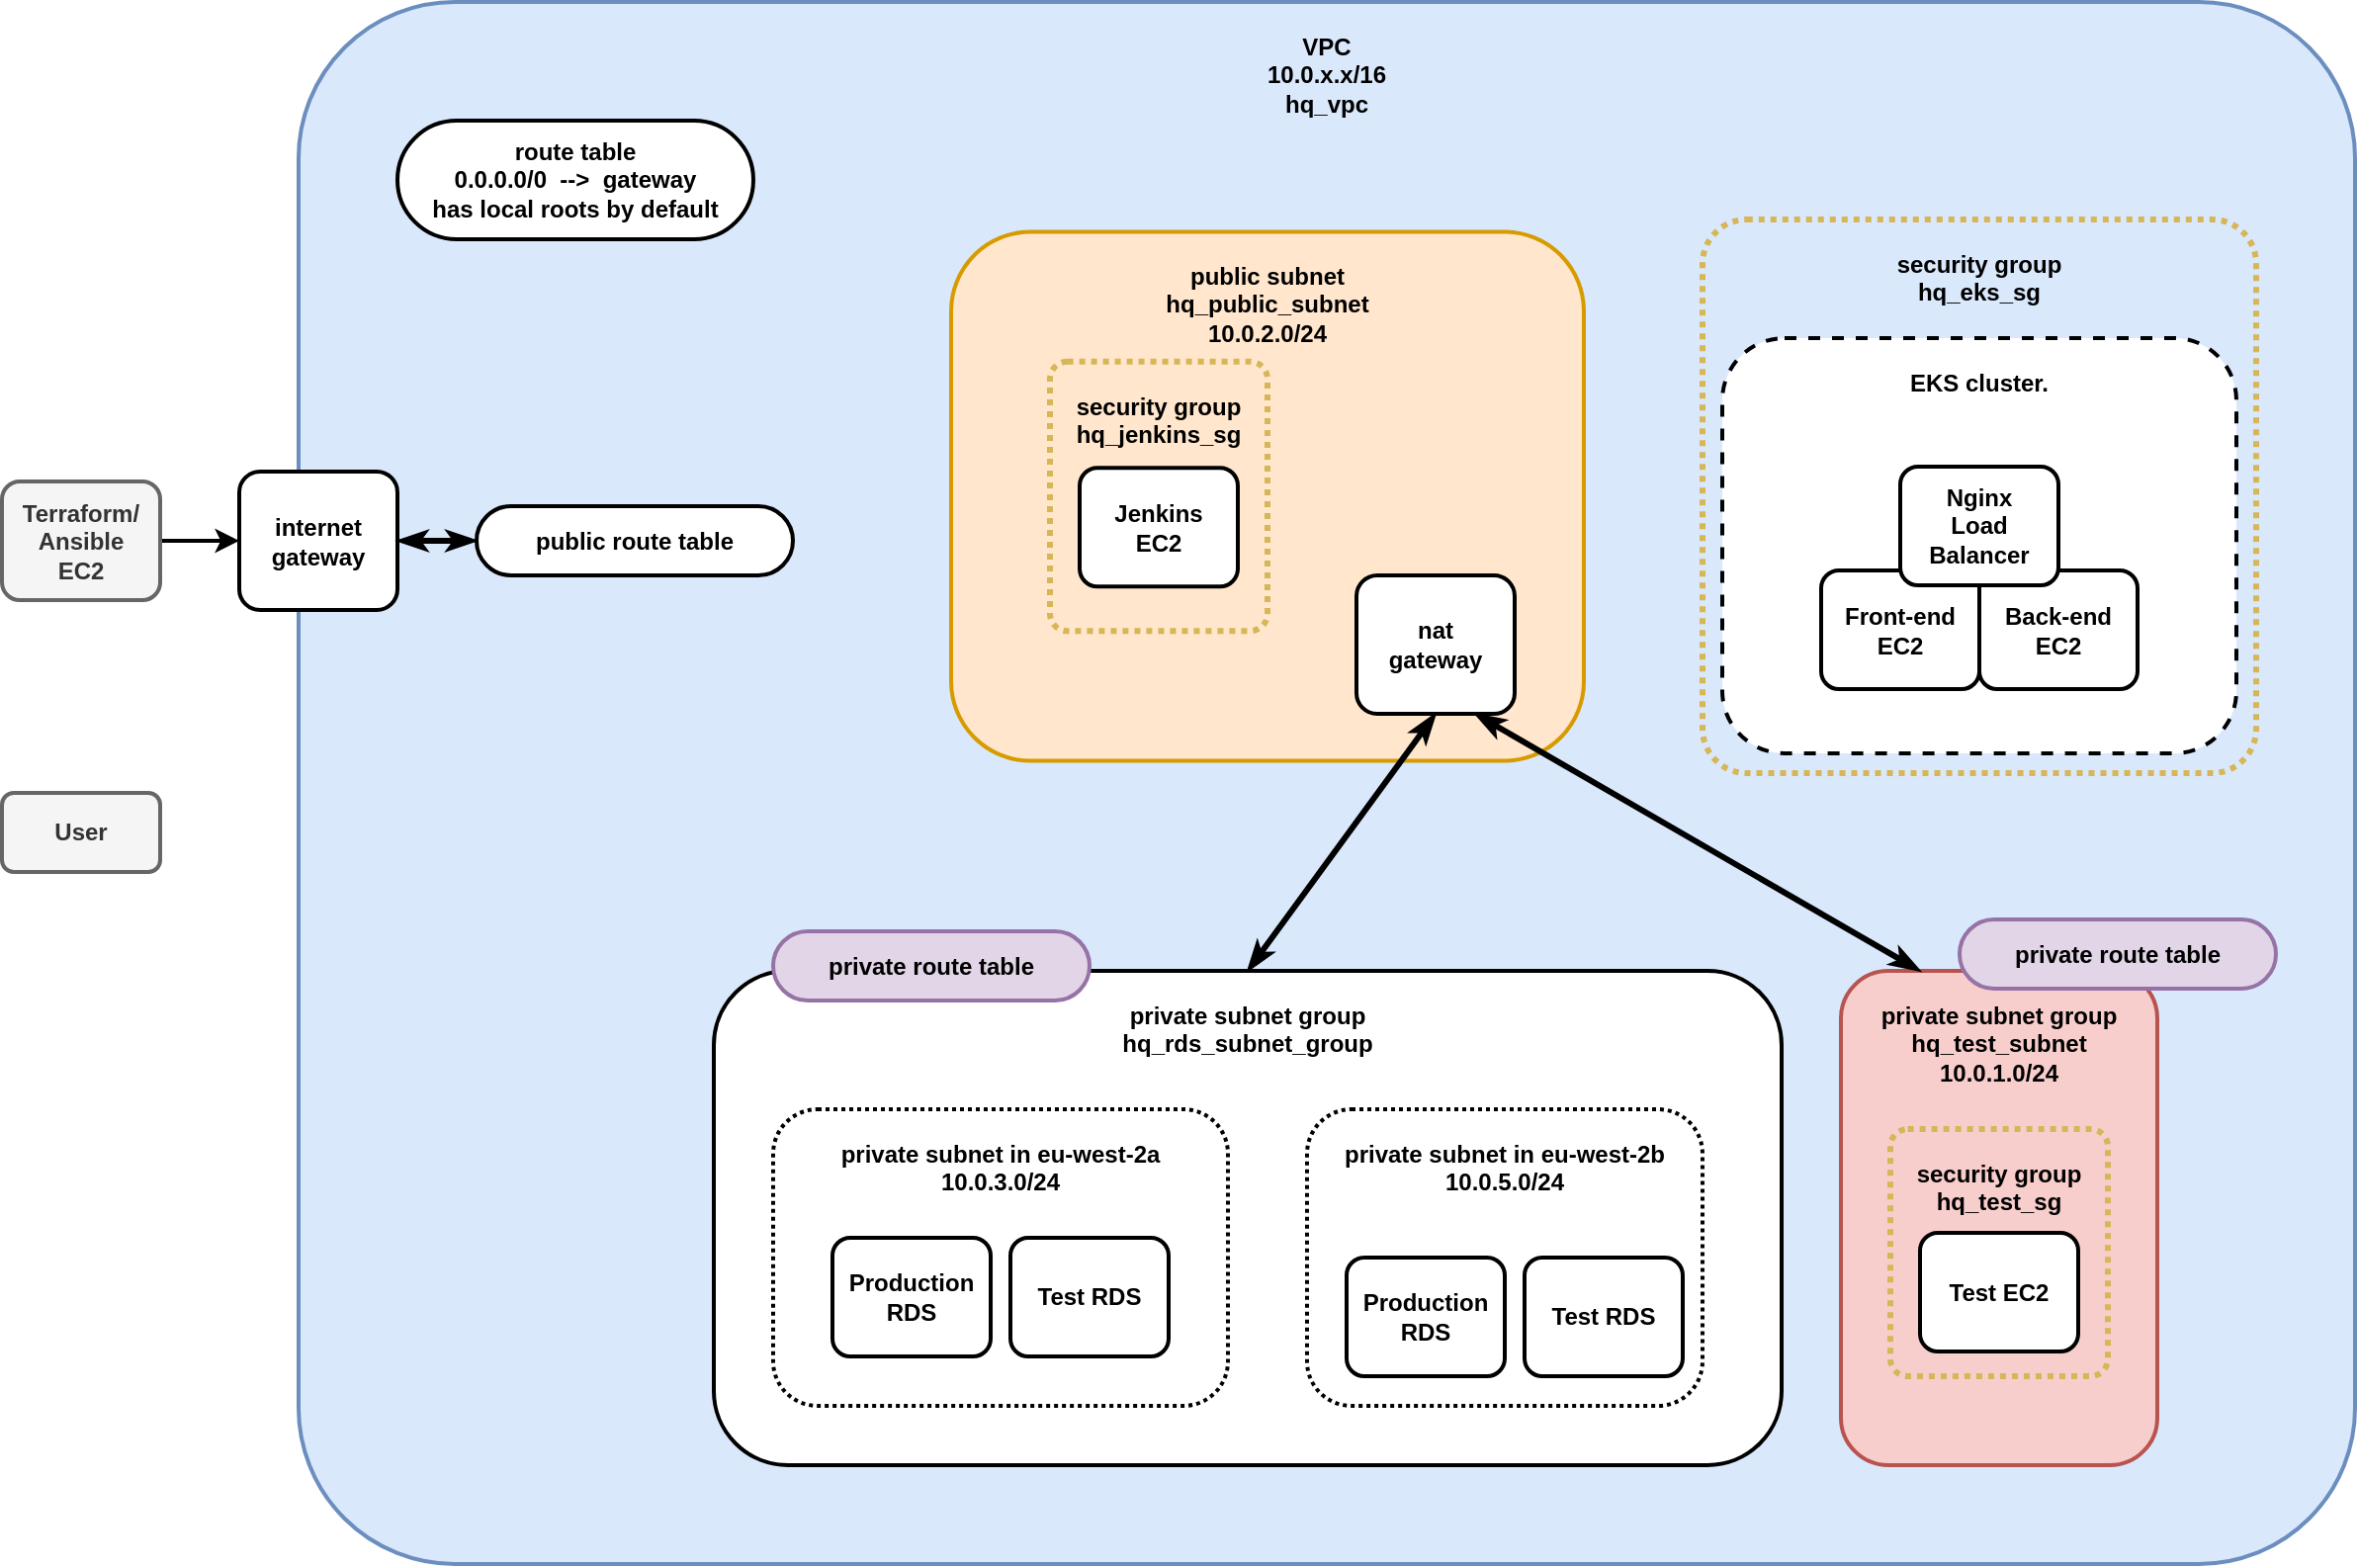 <mxfile version="14.5.1" type="device"><diagram id="DsRfgjtYE4nJ2nQNvDfR" name="Page-1"><mxGraphModel dx="2547" dy="1799" grid="1" gridSize="10" guides="1" tooltips="1" connect="1" arrows="1" fold="1" page="1" pageScale="1" pageWidth="1169" pageHeight="827" math="0" shadow="0"><root><mxCell id="0"/><mxCell id="1" parent="0"/><mxCell id="3zml5eF3NSpZBCTxcQh3-4" value="VPC&lt;br&gt;10.0.x.x/16&lt;br&gt;hq_vpc" style="whiteSpace=wrap;html=1;rounded=1;strokeWidth=2;fontStyle=1;verticalAlign=top;spacing=11;arcSize=10;fillColor=#dae8fc;strokeColor=#6c8ebf;" parent="1" vertex="1"><mxGeometry x="50" y="-50" width="1040" height="790" as="geometry"/></mxCell><mxCell id="3zml5eF3NSpZBCTxcQh3-1" value="internet gateway" style="rounded=1;whiteSpace=wrap;html=1;strokeWidth=2;fontStyle=1;spacing=11;" parent="1" vertex="1"><mxGeometry x="20" y="187.5" width="80" height="70" as="geometry"/></mxCell><mxCell id="3zml5eF3NSpZBCTxcQh3-9" value="" style="endArrow=classic;html=1;strokeWidth=2;entryX=0;entryY=0.5;entryDx=0;entryDy=0;exitX=1;exitY=0.5;exitDx=0;exitDy=0;" parent="1" source="3zml5eF3NSpZBCTxcQh3-16" target="3zml5eF3NSpZBCTxcQh3-1" edge="1"><mxGeometry width="50" height="50" relative="1" as="geometry"><mxPoint x="-50" y="223" as="sourcePoint"/><mxPoint x="510" y="387.5" as="targetPoint"/></mxGeometry></mxCell><mxCell id="3zml5eF3NSpZBCTxcQh3-16" value="Terraform/&lt;br&gt;Ansible EC2" style="rounded=1;whiteSpace=wrap;html=1;strokeWidth=2;fontStyle=1;spacing=11;fillColor=#f5f5f5;strokeColor=#666666;fontColor=#333333;" parent="1" vertex="1"><mxGeometry x="-100" y="192.5" width="80" height="60" as="geometry"/></mxCell><mxCell id="XGX70ShUEb0BGqvnfmN5-10" value="route table&lt;br&gt;0.0.0.0/0&amp;nbsp; --&amp;gt;&amp;nbsp; gateway&lt;br&gt;has local roots by default" style="rounded=1;whiteSpace=wrap;html=1;strokeWidth=2;fontStyle=1;spacing=11;arcSize=50;" parent="1" vertex="1"><mxGeometry x="100" y="10" width="180" height="60" as="geometry"/></mxCell><mxCell id="XGX70ShUEb0BGqvnfmN5-11" value="public route table" style="rounded=1;whiteSpace=wrap;html=1;strokeWidth=2;fontStyle=1;spacing=11;arcSize=50;" parent="1" vertex="1"><mxGeometry x="140" y="205" width="160" height="35" as="geometry"/></mxCell><mxCell id="XGX70ShUEb0BGqvnfmN5-15" value="" style="endArrow=classicThin;html=1;startArrow=classicThin;startFill=1;endFill=1;strokeWidth=3;entryX=0;entryY=0.5;entryDx=0;entryDy=0;exitX=1;exitY=0.5;exitDx=0;exitDy=0;" parent="1" source="3zml5eF3NSpZBCTxcQh3-1" target="XGX70ShUEb0BGqvnfmN5-11" edge="1"><mxGeometry width="50" height="50" relative="1" as="geometry"><mxPoint x="320" y="232.5" as="sourcePoint"/><mxPoint x="370" y="232.5" as="targetPoint"/></mxGeometry></mxCell><mxCell id="G7ireAi9VKMg5s6gykiv-1" value="User" style="rounded=1;whiteSpace=wrap;html=1;strokeWidth=2;fontStyle=1;spacing=11;fillColor=#f5f5f5;strokeColor=#666666;fontColor=#333333;" vertex="1" parent="1"><mxGeometry x="-100" y="350" width="80" height="40" as="geometry"/></mxCell><mxCell id="G7ireAi9VKMg5s6gykiv-9" value="" style="group" vertex="1" connectable="0" parent="1"><mxGeometry x="260" y="440" width="540" height="250" as="geometry"/></mxCell><mxCell id="3zml5eF3NSpZBCTxcQh3-19" value="private subnet group&lt;br&gt;hq_rds_subnet_group" style="rounded=1;whiteSpace=wrap;html=1;strokeWidth=2;fontStyle=1;spacing=11;verticalAlign=top;" parent="G7ireAi9VKMg5s6gykiv-9" vertex="1"><mxGeometry width="540" height="250" as="geometry"/></mxCell><mxCell id="ITF4kNxzh61vdpZ0RSoc-2" value="private subnet in eu-west-2a&lt;br&gt;10.0.3.0/24" style="rounded=1;whiteSpace=wrap;html=1;strokeWidth=2;fontStyle=1;spacing=11;verticalAlign=top;dashed=1;dashPattern=1 1;" parent="G7ireAi9VKMg5s6gykiv-9" vertex="1"><mxGeometry x="30" y="70" width="230" height="150" as="geometry"/></mxCell><mxCell id="ITF4kNxzh61vdpZ0RSoc-4" value="private subnet in eu-west-2b&lt;br&gt;10.0.5.0/24" style="rounded=1;whiteSpace=wrap;html=1;strokeWidth=2;fontStyle=1;spacing=11;verticalAlign=top;dashed=1;dashPattern=1 1;" parent="G7ireAi9VKMg5s6gykiv-9" vertex="1"><mxGeometry x="300" y="70" width="200" height="150" as="geometry"/></mxCell><mxCell id="ITF4kNxzh61vdpZ0RSoc-5" value="Production RDS" style="rounded=1;whiteSpace=wrap;html=1;strokeWidth=2;fontStyle=1;spacing=11;" parent="G7ireAi9VKMg5s6gykiv-9" vertex="1"><mxGeometry x="60" y="135" width="80" height="60" as="geometry"/></mxCell><mxCell id="ITF4kNxzh61vdpZ0RSoc-6" value="Test RDS" style="rounded=1;whiteSpace=wrap;html=1;strokeWidth=2;fontStyle=1;spacing=11;" parent="G7ireAi9VKMg5s6gykiv-9" vertex="1"><mxGeometry x="150" y="135" width="80" height="60" as="geometry"/></mxCell><mxCell id="ITF4kNxzh61vdpZ0RSoc-7" value="Test RDS" style="rounded=1;whiteSpace=wrap;html=1;strokeWidth=2;fontStyle=1;spacing=11;" parent="G7ireAi9VKMg5s6gykiv-9" vertex="1"><mxGeometry x="410" y="145" width="80" height="60" as="geometry"/></mxCell><mxCell id="ITF4kNxzh61vdpZ0RSoc-8" value="Production RDS" style="rounded=1;whiteSpace=wrap;html=1;strokeWidth=2;fontStyle=1;spacing=11;" parent="G7ireAi9VKMg5s6gykiv-9" vertex="1"><mxGeometry x="320" y="145" width="80" height="60" as="geometry"/></mxCell><mxCell id="G7ireAi9VKMg5s6gykiv-15" value="private route table" style="rounded=1;whiteSpace=wrap;html=1;strokeWidth=2;fontStyle=1;spacing=11;arcSize=50;fillColor=#e1d5e7;strokeColor=#9673a6;" vertex="1" parent="G7ireAi9VKMg5s6gykiv-9"><mxGeometry x="30" y="-20" width="160" height="35" as="geometry"/></mxCell><mxCell id="G7ireAi9VKMg5s6gykiv-12" value="" style="group" vertex="1" connectable="0" parent="1"><mxGeometry x="830" y="440" width="160" height="250" as="geometry"/></mxCell><mxCell id="G7ireAi9VKMg5s6gykiv-8" value="private subnet group&lt;br&gt;hq_test_subnet&lt;br&gt;10.0.1.0/24" style="rounded=1;whiteSpace=wrap;html=1;strokeWidth=2;fontStyle=1;spacing=11;verticalAlign=top;fillColor=#f8cecc;strokeColor=#b85450;" vertex="1" parent="G7ireAi9VKMg5s6gykiv-12"><mxGeometry width="160" height="250" as="geometry"/></mxCell><mxCell id="G7ireAi9VKMg5s6gykiv-2" value="security group&lt;br&gt;hq_test_sg" style="rounded=1;whiteSpace=wrap;html=1;strokeWidth=3;fontStyle=1;spacing=11;arcSize=8;verticalAlign=top;dashed=1;strokeColor=#d6b656;fillColor=none;dashPattern=1 1;" vertex="1" parent="G7ireAi9VKMg5s6gykiv-12"><mxGeometry x="25" y="80" width="110" height="125" as="geometry"/></mxCell><mxCell id="G7ireAi9VKMg5s6gykiv-4" value="Test EC2" style="rounded=1;whiteSpace=wrap;html=1;strokeWidth=2;fontStyle=1;spacing=11;" vertex="1" parent="G7ireAi9VKMg5s6gykiv-12"><mxGeometry x="40" y="132.5" width="80" height="60" as="geometry"/></mxCell><mxCell id="G7ireAi9VKMg5s6gykiv-13" value="" style="group" vertex="1" connectable="0" parent="1"><mxGeometry x="760" y="60" width="280" height="280" as="geometry"/></mxCell><mxCell id="G7ireAi9VKMg5s6gykiv-6" value="security group&lt;br&gt;hq_eks_sg" style="rounded=1;whiteSpace=wrap;html=1;strokeWidth=3;fontStyle=1;spacing=11;arcSize=8;verticalAlign=top;dashed=1;strokeColor=#d6b656;fillColor=none;dashPattern=1 1;" vertex="1" parent="G7ireAi9VKMg5s6gykiv-13"><mxGeometry width="280" height="280" as="geometry"/></mxCell><mxCell id="ITF4kNxzh61vdpZ0RSoc-1" value="EKS cluster." style="rounded=1;whiteSpace=wrap;html=1;strokeWidth=2;fontStyle=1;spacing=11;dashed=1;verticalAlign=top;perimeterSpacing=0;" parent="G7ireAi9VKMg5s6gykiv-13" vertex="1"><mxGeometry x="10" y="60" width="260" height="210" as="geometry"/></mxCell><mxCell id="XGX70ShUEb0BGqvnfmN5-3" value="Front-end EC2" style="rounded=1;whiteSpace=wrap;html=1;strokeWidth=2;fontStyle=1;spacing=11;" parent="G7ireAi9VKMg5s6gykiv-13" vertex="1"><mxGeometry x="60" y="177.5" width="80" height="60" as="geometry"/></mxCell><mxCell id="XGX70ShUEb0BGqvnfmN5-4" value="Back-end EC2" style="rounded=1;whiteSpace=wrap;html=1;strokeWidth=2;fontStyle=1;spacing=11;" parent="G7ireAi9VKMg5s6gykiv-13" vertex="1"><mxGeometry x="140" y="177.5" width="80" height="60" as="geometry"/></mxCell><mxCell id="XGX70ShUEb0BGqvnfmN5-5" value="Nginx Load Balancer" style="rounded=1;whiteSpace=wrap;html=1;strokeWidth=2;fontStyle=1;spacing=11;" parent="G7ireAi9VKMg5s6gykiv-13" vertex="1"><mxGeometry x="100" y="125" width="80" height="60" as="geometry"/></mxCell><mxCell id="G7ireAi9VKMg5s6gykiv-14" value="" style="group" vertex="1" connectable="0" parent="1"><mxGeometry x="380" y="66.25" width="320" height="267.5" as="geometry"/></mxCell><mxCell id="3zml5eF3NSpZBCTxcQh3-8" value="public subnet&lt;br&gt;hq_public_subnet&lt;br&gt;10.0.2.0/24" style="rounded=1;whiteSpace=wrap;html=1;strokeWidth=2;fontStyle=1;spacing=11;verticalAlign=top;fillColor=#ffe6cc;strokeColor=#d79b00;" parent="G7ireAi9VKMg5s6gykiv-14" vertex="1"><mxGeometry width="320" height="267.5" as="geometry"/></mxCell><mxCell id="3zml5eF3NSpZBCTxcQh3-15" value="security group&lt;br&gt;hq_jenkins_sg" style="rounded=1;whiteSpace=wrap;html=1;strokeWidth=3;fontStyle=1;spacing=11;arcSize=8;verticalAlign=top;dashed=1;strokeColor=#d6b656;fillColor=none;dashPattern=1 1;" parent="G7ireAi9VKMg5s6gykiv-14" vertex="1"><mxGeometry x="50" y="65.63" width="110" height="136.25" as="geometry"/></mxCell><mxCell id="G7ireAi9VKMg5s6gykiv-3" value="Jenkins EC2" style="rounded=1;whiteSpace=wrap;html=1;strokeWidth=2;fontStyle=1;spacing=11;" vertex="1" parent="G7ireAi9VKMg5s6gykiv-14"><mxGeometry x="65" y="119.38" width="80" height="60" as="geometry"/></mxCell><mxCell id="G7ireAi9VKMg5s6gykiv-7" value="nat gateway" style="rounded=1;whiteSpace=wrap;html=1;strokeWidth=2;fontStyle=1;spacing=11;" vertex="1" parent="G7ireAi9VKMg5s6gykiv-14"><mxGeometry x="205" y="173.75" width="80" height="70" as="geometry"/></mxCell><mxCell id="G7ireAi9VKMg5s6gykiv-10" value="" style="endArrow=classicThin;html=1;startArrow=classicThin;startFill=1;endFill=1;strokeWidth=3;entryX=0.5;entryY=1;entryDx=0;entryDy=0;exitX=0.5;exitY=0;exitDx=0;exitDy=0;" edge="1" parent="1" source="3zml5eF3NSpZBCTxcQh3-19" target="G7ireAi9VKMg5s6gykiv-7"><mxGeometry width="50" height="50" relative="1" as="geometry"><mxPoint x="110" y="232.5" as="sourcePoint"/><mxPoint x="160" y="232.5" as="targetPoint"/></mxGeometry></mxCell><mxCell id="G7ireAi9VKMg5s6gykiv-11" value="" style="endArrow=classicThin;html=1;startArrow=classicThin;startFill=1;endFill=1;strokeWidth=3;entryX=0.75;entryY=1;entryDx=0;entryDy=0;exitX=0.25;exitY=0;exitDx=0;exitDy=0;" edge="1" parent="1" source="G7ireAi9VKMg5s6gykiv-8" target="G7ireAi9VKMg5s6gykiv-7"><mxGeometry width="50" height="50" relative="1" as="geometry"><mxPoint x="595" y="530" as="sourcePoint"/><mxPoint x="660" y="465" as="targetPoint"/></mxGeometry></mxCell><mxCell id="G7ireAi9VKMg5s6gykiv-16" value="private route table" style="rounded=1;whiteSpace=wrap;html=1;strokeWidth=2;fontStyle=1;spacing=11;arcSize=50;fillColor=#e1d5e7;strokeColor=#9673a6;" vertex="1" parent="1"><mxGeometry x="890" y="414" width="160" height="35" as="geometry"/></mxCell></root></mxGraphModel></diagram></mxfile>